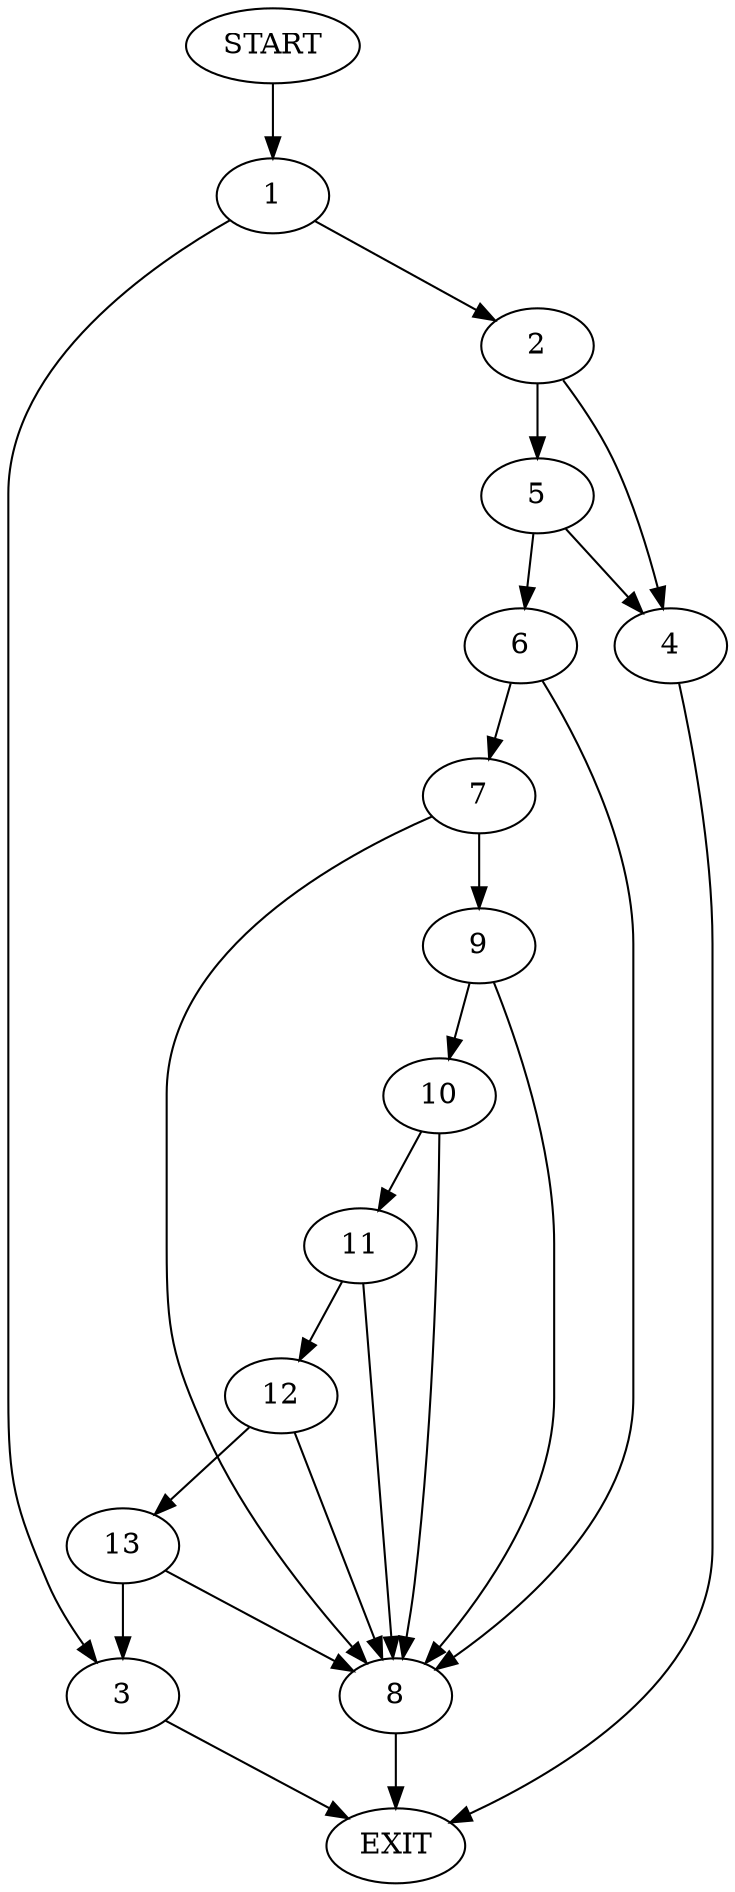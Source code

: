 digraph {
0 [label="START"]
14 [label="EXIT"]
0 -> 1
1 -> 2
1 -> 3
2 -> 4
2 -> 5
3 -> 14
5 -> 4
5 -> 6
4 -> 14
6 -> 7
6 -> 8
7 -> 8
7 -> 9
8 -> 14
9 -> 10
9 -> 8
10 -> 8
10 -> 11
11 -> 8
11 -> 12
12 -> 8
12 -> 13
13 -> 8
13 -> 3
}
